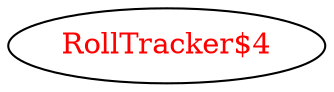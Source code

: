 digraph dependencyGraph {
 concentrate=true;
 ranksep="2.0";
 rankdir="LR"; 
 splines="ortho";
"RollTracker$4" [fontcolor="red"];
}